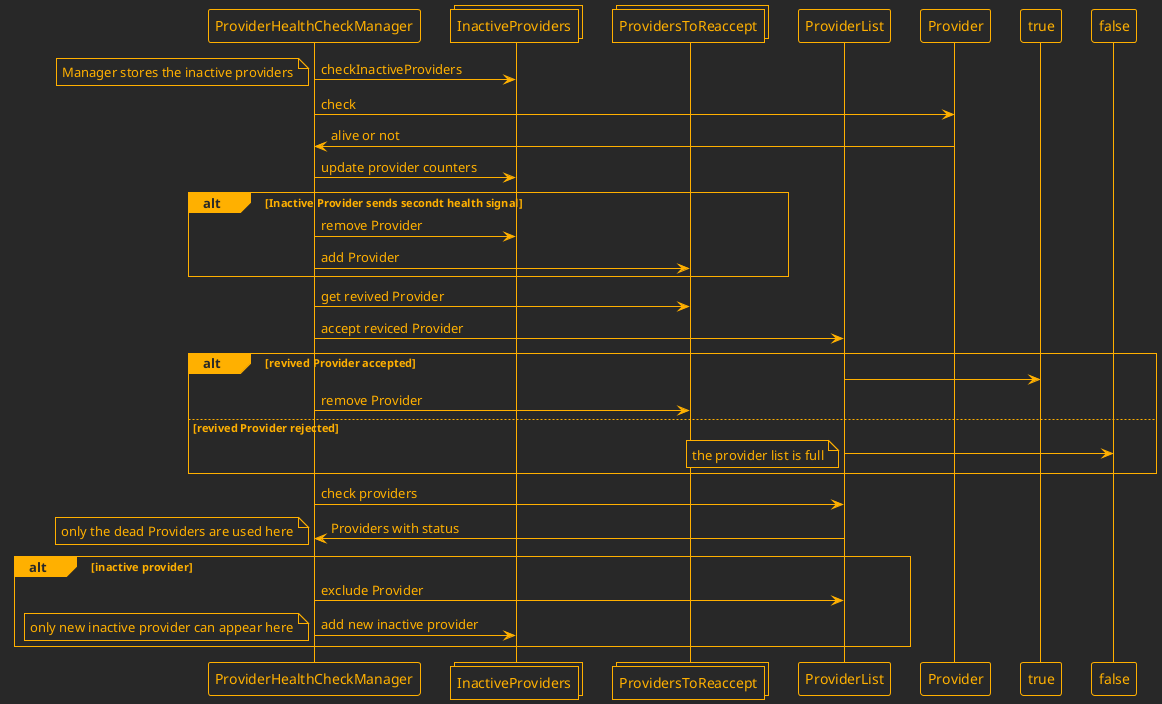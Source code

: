 @startuml
!theme crt-amber

participant ProviderHealthCheckManager as Manager
collections InactiveProviders
collections ProvidersToReaccept
participant ProviderList
participant Provider

' title Scheduled job on ProviderHealthCheckManager

Manager -> InactiveProviders: checkInactiveProviders
note left: Manager stores the inactive providers
Manager -> Provider: check
Provider -> Manager: alive or not
Manager -> InactiveProviders: update provider counters

alt Inactive Provider sends secondt health signal
  Manager -> InactiveProviders: remove Provider
  Manager -> ProvidersToReaccept: add Provider
end

Manager -> ProvidersToReaccept: get revived Provider
Manager -> ProviderList: accept reviced Provider
alt revived Provider accepted
  ProviderList -> true
  Manager -> ProvidersToReaccept: remove Provider
else revived Provider rejected
  ProviderList -> false
  note left: the provider list is full
end

Manager -> ProviderList: check providers
ProviderList -> Manager: Providers with status
note left: only the dead Providers are used here
alt inactive provider
  Manager -> ProviderList: exclude Provider
  Manager -> InactiveProviders: add new inactive provider
  note left: only new inactive provider can appear here
end

@enduml